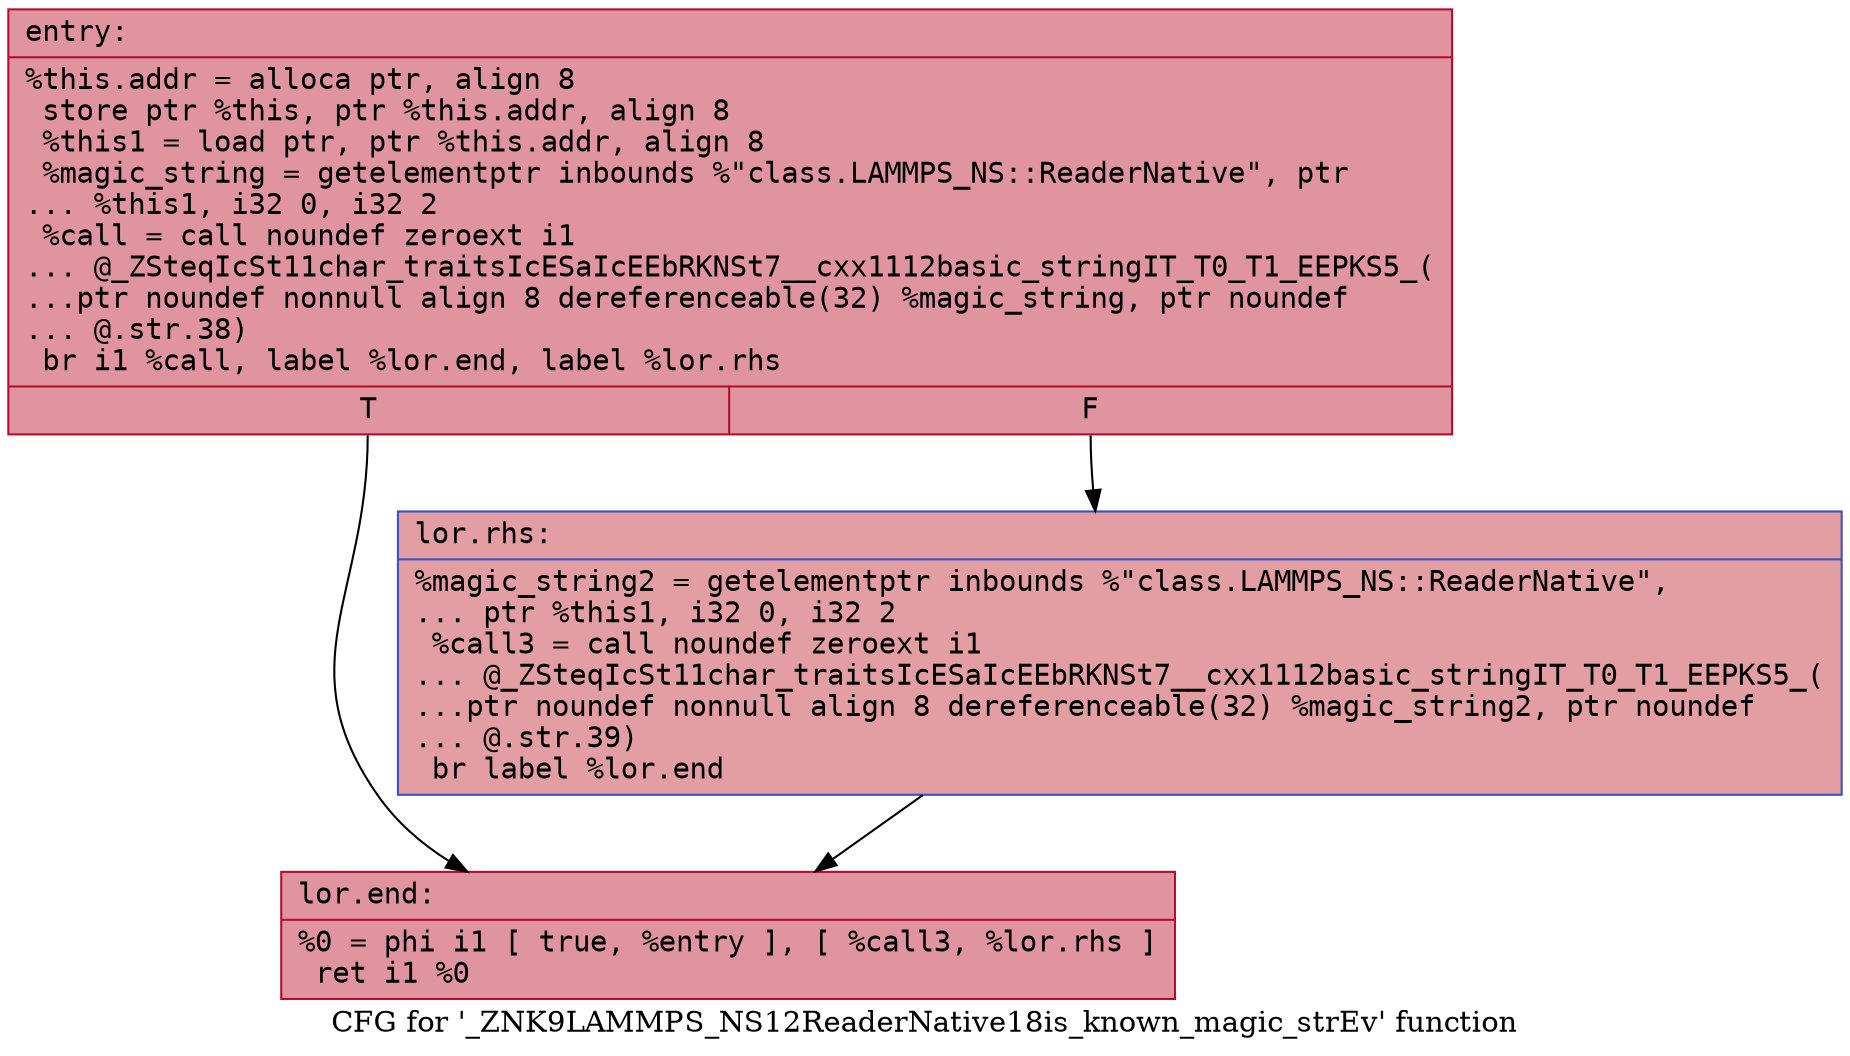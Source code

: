 digraph "CFG for '_ZNK9LAMMPS_NS12ReaderNative18is_known_magic_strEv' function" {
	label="CFG for '_ZNK9LAMMPS_NS12ReaderNative18is_known_magic_strEv' function";

	Node0x55e98da4e5a0 [shape=record,color="#b70d28ff", style=filled, fillcolor="#b70d2870" fontname="Courier",label="{entry:\l|  %this.addr = alloca ptr, align 8\l  store ptr %this, ptr %this.addr, align 8\l  %this1 = load ptr, ptr %this.addr, align 8\l  %magic_string = getelementptr inbounds %\"class.LAMMPS_NS::ReaderNative\", ptr\l... %this1, i32 0, i32 2\l  %call = call noundef zeroext i1\l... @_ZSteqIcSt11char_traitsIcESaIcEEbRKNSt7__cxx1112basic_stringIT_T0_T1_EEPKS5_(\l...ptr noundef nonnull align 8 dereferenceable(32) %magic_string, ptr noundef\l... @.str.38)\l  br i1 %call, label %lor.end, label %lor.rhs\l|{<s0>T|<s1>F}}"];
	Node0x55e98da4e5a0:s0 -> Node0x55e98da4ea00[tooltip="entry -> lor.end\nProbability 50.00%" ];
	Node0x55e98da4e5a0:s1 -> Node0x55e98da4ea50[tooltip="entry -> lor.rhs\nProbability 50.00%" ];
	Node0x55e98da4ea50 [shape=record,color="#3d50c3ff", style=filled, fillcolor="#be242e70" fontname="Courier",label="{lor.rhs:\l|  %magic_string2 = getelementptr inbounds %\"class.LAMMPS_NS::ReaderNative\",\l... ptr %this1, i32 0, i32 2\l  %call3 = call noundef zeroext i1\l... @_ZSteqIcSt11char_traitsIcESaIcEEbRKNSt7__cxx1112basic_stringIT_T0_T1_EEPKS5_(\l...ptr noundef nonnull align 8 dereferenceable(32) %magic_string2, ptr noundef\l... @.str.39)\l  br label %lor.end\l}"];
	Node0x55e98da4ea50 -> Node0x55e98da4ea00[tooltip="lor.rhs -> lor.end\nProbability 100.00%" ];
	Node0x55e98da4ea00 [shape=record,color="#b70d28ff", style=filled, fillcolor="#b70d2870" fontname="Courier",label="{lor.end:\l|  %0 = phi i1 [ true, %entry ], [ %call3, %lor.rhs ]\l  ret i1 %0\l}"];
}
